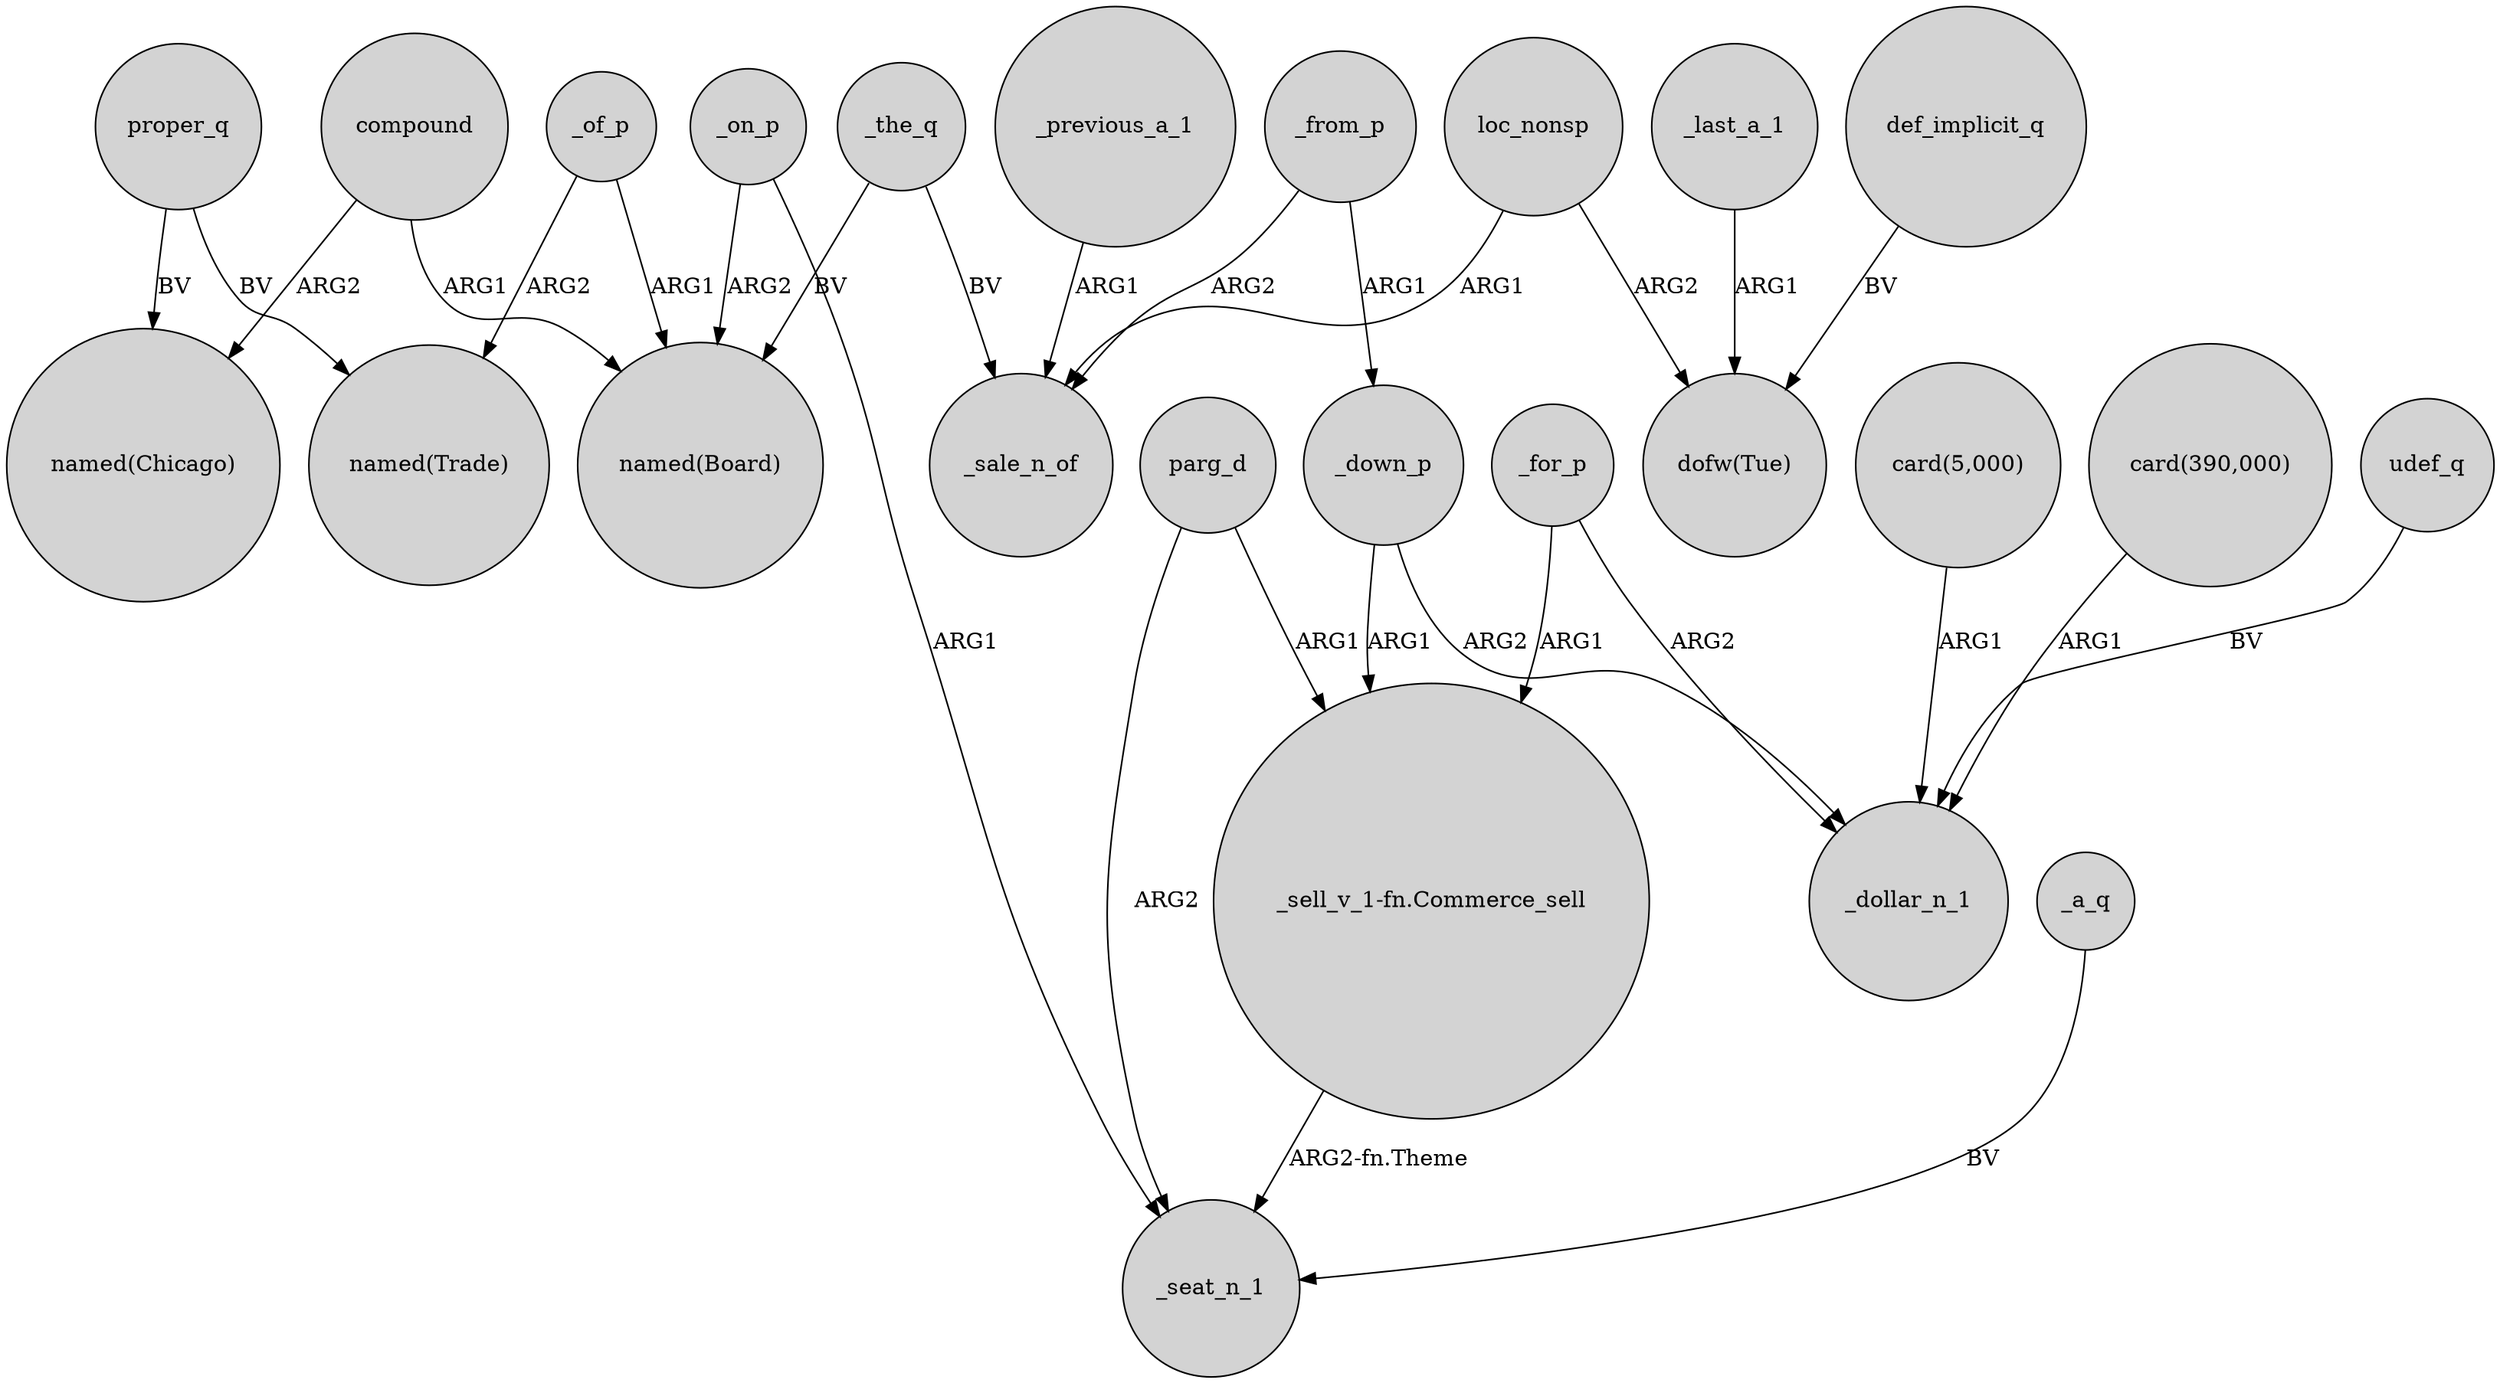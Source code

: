 digraph {
	node [shape=circle style=filled]
	loc_nonsp -> _sale_n_of [label=ARG1]
	_the_q -> "named(Board)" [label=BV]
	parg_d -> _seat_n_1 [label=ARG2]
	_for_p -> _dollar_n_1 [label=ARG2]
	_from_p -> _down_p [label=ARG1]
	_from_p -> _sale_n_of [label=ARG2]
	_down_p -> _dollar_n_1 [label=ARG2]
	parg_d -> "_sell_v_1-fn.Commerce_sell" [label=ARG1]
	_down_p -> "_sell_v_1-fn.Commerce_sell" [label=ARG1]
	proper_q -> "named(Trade)" [label=BV]
	compound -> "named(Chicago)" [label=ARG2]
	_of_p -> "named(Board)" [label=ARG1]
	def_implicit_q -> "dofw(Tue)" [label=BV]
	_previous_a_1 -> _sale_n_of [label=ARG1]
	"_sell_v_1-fn.Commerce_sell" -> _seat_n_1 [label="ARG2-fn.Theme"]
	_of_p -> "named(Trade)" [label=ARG2]
	compound -> "named(Board)" [label=ARG1]
	_the_q -> _sale_n_of [label=BV]
	loc_nonsp -> "dofw(Tue)" [label=ARG2]
	_on_p -> "named(Board)" [label=ARG2]
	_for_p -> "_sell_v_1-fn.Commerce_sell" [label=ARG1]
	"card(5,000)" -> _dollar_n_1 [label=ARG1]
	"card(390,000)" -> _dollar_n_1 [label=ARG1]
	_a_q -> _seat_n_1 [label=BV]
	_last_a_1 -> "dofw(Tue)" [label=ARG1]
	_on_p -> _seat_n_1 [label=ARG1]
	proper_q -> "named(Chicago)" [label=BV]
	udef_q -> _dollar_n_1 [label=BV]
}
